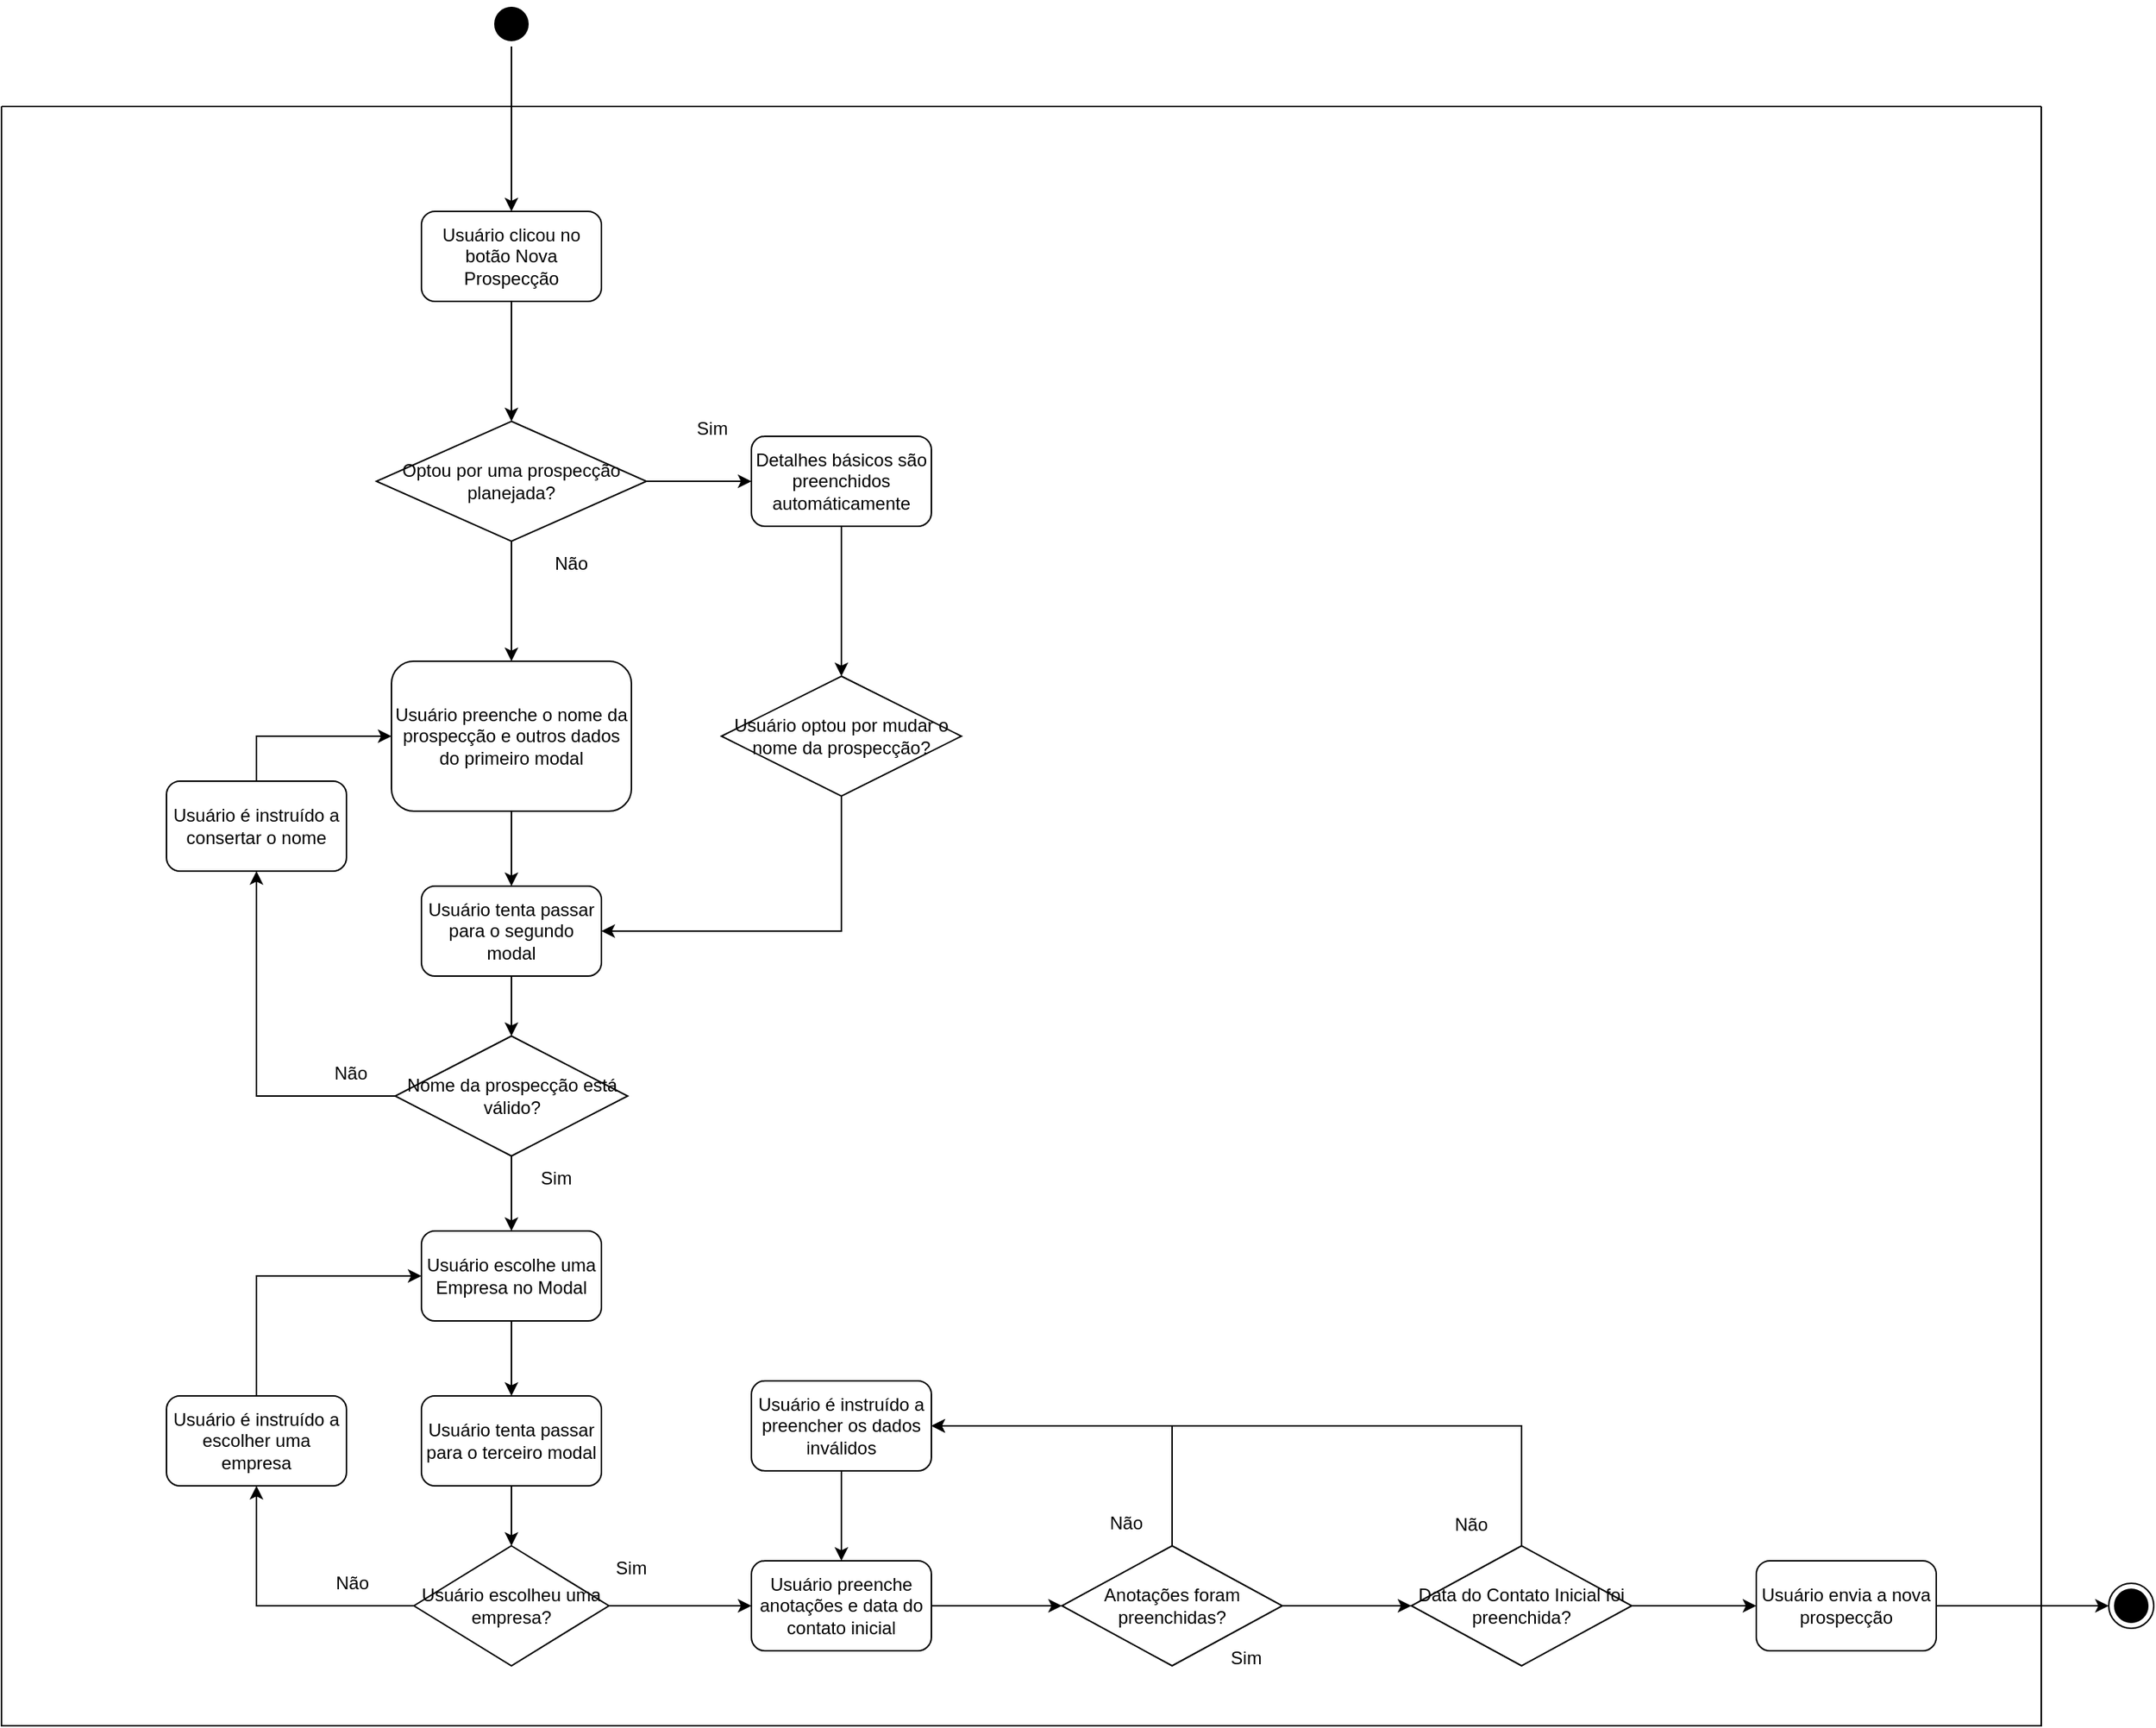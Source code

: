<mxfile version="23.0.2" type="device">
  <diagram name="Página-1" id="69ld6kQDkrkB7i7p9fLL">
    <mxGraphModel dx="2336" dy="1954" grid="1" gridSize="10" guides="1" tooltips="1" connect="1" arrows="1" fold="1" page="1" pageScale="1" pageWidth="827" pageHeight="1169" math="0" shadow="0">
      <root>
        <mxCell id="0" />
        <mxCell id="1" parent="0" />
        <mxCell id="Q0UdsqXWPpa9kZ5S-anC-33" style="edgeStyle=orthogonalEdgeStyle;rounded=0;orthogonalLoop=1;jettySize=auto;html=1;" edge="1" parent="1" source="Q0UdsqXWPpa9kZ5S-anC-1" target="Q0UdsqXWPpa9kZ5S-anC-2">
          <mxGeometry relative="1" as="geometry" />
        </mxCell>
        <mxCell id="Q0UdsqXWPpa9kZ5S-anC-1" value="Usuário clicou no botão Nova Prospecção" style="rounded=1;whiteSpace=wrap;html=1;" vertex="1" parent="1">
          <mxGeometry x="220" y="50" width="120" height="60" as="geometry" />
        </mxCell>
        <mxCell id="Q0UdsqXWPpa9kZ5S-anC-28" style="edgeStyle=orthogonalEdgeStyle;rounded=0;orthogonalLoop=1;jettySize=auto;html=1;" edge="1" parent="1" source="Q0UdsqXWPpa9kZ5S-anC-2" target="Q0UdsqXWPpa9kZ5S-anC-5">
          <mxGeometry relative="1" as="geometry" />
        </mxCell>
        <mxCell id="Q0UdsqXWPpa9kZ5S-anC-29" style="edgeStyle=orthogonalEdgeStyle;rounded=0;orthogonalLoop=1;jettySize=auto;html=1;" edge="1" parent="1" source="Q0UdsqXWPpa9kZ5S-anC-2" target="Q0UdsqXWPpa9kZ5S-anC-6">
          <mxGeometry relative="1" as="geometry" />
        </mxCell>
        <mxCell id="Q0UdsqXWPpa9kZ5S-anC-2" value="Optou por uma prospecção planejada?" style="rhombus;whiteSpace=wrap;html=1;" vertex="1" parent="1">
          <mxGeometry x="190" y="190" width="180" height="80" as="geometry" />
        </mxCell>
        <mxCell id="Q0UdsqXWPpa9kZ5S-anC-3" value="Não" style="text;html=1;strokeColor=none;fillColor=none;align=center;verticalAlign=middle;whiteSpace=wrap;rounded=0;" vertex="1" parent="1">
          <mxGeometry x="290" y="270" width="60" height="30" as="geometry" />
        </mxCell>
        <mxCell id="Q0UdsqXWPpa9kZ5S-anC-4" value="Sim" style="text;html=1;strokeColor=none;fillColor=none;align=center;verticalAlign=middle;whiteSpace=wrap;rounded=0;" vertex="1" parent="1">
          <mxGeometry x="384" y="180" width="60" height="30" as="geometry" />
        </mxCell>
        <mxCell id="Q0UdsqXWPpa9kZ5S-anC-16" style="edgeStyle=orthogonalEdgeStyle;rounded=0;orthogonalLoop=1;jettySize=auto;html=1;entryX=0.5;entryY=0;entryDx=0;entryDy=0;" edge="1" parent="1" source="Q0UdsqXWPpa9kZ5S-anC-6" target="Q0UdsqXWPpa9kZ5S-anC-14">
          <mxGeometry relative="1" as="geometry" />
        </mxCell>
        <mxCell id="Q0UdsqXWPpa9kZ5S-anC-6" value="Usuário preenche o nome da prospecção e outros dados do primeiro modal" style="rounded=1;whiteSpace=wrap;html=1;" vertex="1" parent="1">
          <mxGeometry x="200" y="350" width="160" height="100" as="geometry" />
        </mxCell>
        <mxCell id="Q0UdsqXWPpa9kZ5S-anC-11" style="edgeStyle=orthogonalEdgeStyle;rounded=0;orthogonalLoop=1;jettySize=auto;html=1;" edge="1" parent="1" source="Q0UdsqXWPpa9kZ5S-anC-7" target="Q0UdsqXWPpa9kZ5S-anC-10">
          <mxGeometry relative="1" as="geometry" />
        </mxCell>
        <mxCell id="Q0UdsqXWPpa9kZ5S-anC-18" style="edgeStyle=orthogonalEdgeStyle;rounded=0;orthogonalLoop=1;jettySize=auto;html=1;" edge="1" parent="1" source="Q0UdsqXWPpa9kZ5S-anC-7" target="Q0UdsqXWPpa9kZ5S-anC-17">
          <mxGeometry relative="1" as="geometry" />
        </mxCell>
        <mxCell id="Q0UdsqXWPpa9kZ5S-anC-7" value="Nome da prospecção está válido?" style="rhombus;whiteSpace=wrap;html=1;" vertex="1" parent="1">
          <mxGeometry x="202.5" y="600" width="155" height="80" as="geometry" />
        </mxCell>
        <mxCell id="Q0UdsqXWPpa9kZ5S-anC-9" value="Não" style="text;html=1;strokeColor=none;fillColor=none;align=center;verticalAlign=middle;whiteSpace=wrap;rounded=0;" vertex="1" parent="1">
          <mxGeometry x="142.5" y="610" width="60" height="30" as="geometry" />
        </mxCell>
        <mxCell id="Q0UdsqXWPpa9kZ5S-anC-12" style="edgeStyle=orthogonalEdgeStyle;rounded=0;orthogonalLoop=1;jettySize=auto;html=1;" edge="1" parent="1" source="Q0UdsqXWPpa9kZ5S-anC-10" target="Q0UdsqXWPpa9kZ5S-anC-6">
          <mxGeometry relative="1" as="geometry">
            <Array as="points">
              <mxPoint x="110" y="400" />
            </Array>
          </mxGeometry>
        </mxCell>
        <mxCell id="Q0UdsqXWPpa9kZ5S-anC-10" value="Usuário é instruído a consertar o nome" style="rounded=1;whiteSpace=wrap;html=1;" vertex="1" parent="1">
          <mxGeometry x="50" y="430" width="120" height="60" as="geometry" />
        </mxCell>
        <mxCell id="Q0UdsqXWPpa9kZ5S-anC-15" style="edgeStyle=orthogonalEdgeStyle;rounded=0;orthogonalLoop=1;jettySize=auto;html=1;" edge="1" parent="1" source="Q0UdsqXWPpa9kZ5S-anC-14" target="Q0UdsqXWPpa9kZ5S-anC-7">
          <mxGeometry relative="1" as="geometry" />
        </mxCell>
        <mxCell id="Q0UdsqXWPpa9kZ5S-anC-14" value="Usuário tenta passar para o segundo modal" style="rounded=1;whiteSpace=wrap;html=1;" vertex="1" parent="1">
          <mxGeometry x="220" y="500" width="120" height="60" as="geometry" />
        </mxCell>
        <mxCell id="Q0UdsqXWPpa9kZ5S-anC-20" style="edgeStyle=orthogonalEdgeStyle;rounded=0;orthogonalLoop=1;jettySize=auto;html=1;" edge="1" parent="1" source="Q0UdsqXWPpa9kZ5S-anC-17" target="Q0UdsqXWPpa9kZ5S-anC-19">
          <mxGeometry relative="1" as="geometry" />
        </mxCell>
        <mxCell id="Q0UdsqXWPpa9kZ5S-anC-17" value="Usuário escolhe uma Empresa no Modal" style="rounded=1;whiteSpace=wrap;html=1;" vertex="1" parent="1">
          <mxGeometry x="220" y="730" width="120" height="60" as="geometry" />
        </mxCell>
        <mxCell id="Q0UdsqXWPpa9kZ5S-anC-25" style="edgeStyle=orthogonalEdgeStyle;rounded=0;orthogonalLoop=1;jettySize=auto;html=1;" edge="1" parent="1" source="Q0UdsqXWPpa9kZ5S-anC-19" target="Q0UdsqXWPpa9kZ5S-anC-21">
          <mxGeometry relative="1" as="geometry" />
        </mxCell>
        <mxCell id="Q0UdsqXWPpa9kZ5S-anC-19" value="Usuário tenta passar para o terceiro modal" style="rounded=1;whiteSpace=wrap;html=1;" vertex="1" parent="1">
          <mxGeometry x="220" y="840" width="120" height="60" as="geometry" />
        </mxCell>
        <mxCell id="Q0UdsqXWPpa9kZ5S-anC-23" style="edgeStyle=orthogonalEdgeStyle;rounded=0;orthogonalLoop=1;jettySize=auto;html=1;" edge="1" parent="1" source="Q0UdsqXWPpa9kZ5S-anC-21" target="Q0UdsqXWPpa9kZ5S-anC-22">
          <mxGeometry relative="1" as="geometry" />
        </mxCell>
        <mxCell id="Q0UdsqXWPpa9kZ5S-anC-41" style="edgeStyle=orthogonalEdgeStyle;rounded=0;orthogonalLoop=1;jettySize=auto;html=1;" edge="1" parent="1" source="Q0UdsqXWPpa9kZ5S-anC-21" target="Q0UdsqXWPpa9kZ5S-anC-40">
          <mxGeometry relative="1" as="geometry" />
        </mxCell>
        <mxCell id="Q0UdsqXWPpa9kZ5S-anC-21" value="Usuário escolheu uma empresa?" style="rhombus;whiteSpace=wrap;html=1;" vertex="1" parent="1">
          <mxGeometry x="215" y="940" width="130" height="80" as="geometry" />
        </mxCell>
        <mxCell id="Q0UdsqXWPpa9kZ5S-anC-24" style="edgeStyle=orthogonalEdgeStyle;rounded=0;orthogonalLoop=1;jettySize=auto;html=1;" edge="1" parent="1" source="Q0UdsqXWPpa9kZ5S-anC-22" target="Q0UdsqXWPpa9kZ5S-anC-17">
          <mxGeometry relative="1" as="geometry">
            <Array as="points">
              <mxPoint x="110" y="760" />
            </Array>
          </mxGeometry>
        </mxCell>
        <mxCell id="Q0UdsqXWPpa9kZ5S-anC-22" value="Usuário é instruído a escolher uma empresa" style="rounded=1;whiteSpace=wrap;html=1;" vertex="1" parent="1">
          <mxGeometry x="50" y="840" width="120" height="60" as="geometry" />
        </mxCell>
        <mxCell id="Q0UdsqXWPpa9kZ5S-anC-26" value="Não" style="text;html=1;strokeColor=none;fillColor=none;align=center;verticalAlign=middle;whiteSpace=wrap;rounded=0;" vertex="1" parent="1">
          <mxGeometry x="143.5" y="950" width="60" height="30" as="geometry" />
        </mxCell>
        <mxCell id="Q0UdsqXWPpa9kZ5S-anC-27" value="Sim" style="text;html=1;strokeColor=none;fillColor=none;align=center;verticalAlign=middle;whiteSpace=wrap;rounded=0;" vertex="1" parent="1">
          <mxGeometry x="280" y="680" width="60" height="30" as="geometry" />
        </mxCell>
        <mxCell id="Q0UdsqXWPpa9kZ5S-anC-31" style="edgeStyle=orthogonalEdgeStyle;rounded=0;orthogonalLoop=1;jettySize=auto;html=1;entryX=1;entryY=0.5;entryDx=0;entryDy=0;exitX=0.5;exitY=1;exitDx=0;exitDy=0;" edge="1" parent="1" source="Q0UdsqXWPpa9kZ5S-anC-30" target="Q0UdsqXWPpa9kZ5S-anC-14">
          <mxGeometry relative="1" as="geometry">
            <Array as="points">
              <mxPoint x="500" y="530" />
            </Array>
          </mxGeometry>
        </mxCell>
        <mxCell id="Q0UdsqXWPpa9kZ5S-anC-34" value="" style="swimlane;startSize=0;" vertex="1" parent="1">
          <mxGeometry x="-60" y="-20" width="1360" height="1080" as="geometry" />
        </mxCell>
        <mxCell id="Q0UdsqXWPpa9kZ5S-anC-5" value="Detalhes básicos são preenchidos automáticamente" style="rounded=1;whiteSpace=wrap;html=1;" vertex="1" parent="Q0UdsqXWPpa9kZ5S-anC-34">
          <mxGeometry x="500" y="220" width="120" height="60" as="geometry" />
        </mxCell>
        <mxCell id="Q0UdsqXWPpa9kZ5S-anC-30" value="Usuário optou por mudar o nome da prospecção?" style="rhombus;whiteSpace=wrap;html=1;" vertex="1" parent="Q0UdsqXWPpa9kZ5S-anC-34">
          <mxGeometry x="480" y="380" width="160" height="80" as="geometry" />
        </mxCell>
        <mxCell id="Q0UdsqXWPpa9kZ5S-anC-32" style="edgeStyle=orthogonalEdgeStyle;rounded=0;orthogonalLoop=1;jettySize=auto;html=1;" edge="1" parent="Q0UdsqXWPpa9kZ5S-anC-34" source="Q0UdsqXWPpa9kZ5S-anC-5" target="Q0UdsqXWPpa9kZ5S-anC-30">
          <mxGeometry relative="1" as="geometry" />
        </mxCell>
        <mxCell id="Q0UdsqXWPpa9kZ5S-anC-43" style="edgeStyle=orthogonalEdgeStyle;rounded=0;orthogonalLoop=1;jettySize=auto;html=1;" edge="1" parent="Q0UdsqXWPpa9kZ5S-anC-34" source="Q0UdsqXWPpa9kZ5S-anC-40" target="Q0UdsqXWPpa9kZ5S-anC-42">
          <mxGeometry relative="1" as="geometry" />
        </mxCell>
        <mxCell id="Q0UdsqXWPpa9kZ5S-anC-40" value="Usuário preenche anotações e data do contato inicial" style="rounded=1;whiteSpace=wrap;html=1;" vertex="1" parent="Q0UdsqXWPpa9kZ5S-anC-34">
          <mxGeometry x="500" y="970" width="120" height="60" as="geometry" />
        </mxCell>
        <mxCell id="Q0UdsqXWPpa9kZ5S-anC-53" style="edgeStyle=orthogonalEdgeStyle;rounded=0;orthogonalLoop=1;jettySize=auto;html=1;" edge="1" parent="Q0UdsqXWPpa9kZ5S-anC-34" source="Q0UdsqXWPpa9kZ5S-anC-42" target="Q0UdsqXWPpa9kZ5S-anC-52">
          <mxGeometry relative="1" as="geometry" />
        </mxCell>
        <mxCell id="Q0UdsqXWPpa9kZ5S-anC-57" style="edgeStyle=orthogonalEdgeStyle;rounded=0;orthogonalLoop=1;jettySize=auto;html=1;entryX=1;entryY=0.5;entryDx=0;entryDy=0;" edge="1" parent="Q0UdsqXWPpa9kZ5S-anC-34" source="Q0UdsqXWPpa9kZ5S-anC-42" target="Q0UdsqXWPpa9kZ5S-anC-44">
          <mxGeometry relative="1" as="geometry">
            <Array as="points">
              <mxPoint x="781" y="880" />
            </Array>
          </mxGeometry>
        </mxCell>
        <mxCell id="Q0UdsqXWPpa9kZ5S-anC-42" value="Anotações foram preenchidas?" style="rhombus;whiteSpace=wrap;html=1;" vertex="1" parent="Q0UdsqXWPpa9kZ5S-anC-34">
          <mxGeometry x="707" y="960" width="147" height="80" as="geometry" />
        </mxCell>
        <mxCell id="Q0UdsqXWPpa9kZ5S-anC-46" style="edgeStyle=orthogonalEdgeStyle;rounded=0;orthogonalLoop=1;jettySize=auto;html=1;" edge="1" parent="Q0UdsqXWPpa9kZ5S-anC-34" source="Q0UdsqXWPpa9kZ5S-anC-44" target="Q0UdsqXWPpa9kZ5S-anC-40">
          <mxGeometry relative="1" as="geometry" />
        </mxCell>
        <mxCell id="Q0UdsqXWPpa9kZ5S-anC-44" value="Usuário é instruído a preencher os dados inválidos" style="rounded=1;whiteSpace=wrap;html=1;" vertex="1" parent="Q0UdsqXWPpa9kZ5S-anC-34">
          <mxGeometry x="500" y="850" width="120" height="60" as="geometry" />
        </mxCell>
        <mxCell id="Q0UdsqXWPpa9kZ5S-anC-48" value="Não" style="text;html=1;strokeColor=none;fillColor=none;align=center;verticalAlign=middle;whiteSpace=wrap;rounded=0;" vertex="1" parent="Q0UdsqXWPpa9kZ5S-anC-34">
          <mxGeometry x="720" y="930" width="60" height="30" as="geometry" />
        </mxCell>
        <mxCell id="Q0UdsqXWPpa9kZ5S-anC-49" value="Sim" style="text;html=1;strokeColor=none;fillColor=none;align=center;verticalAlign=middle;whiteSpace=wrap;rounded=0;" vertex="1" parent="Q0UdsqXWPpa9kZ5S-anC-34">
          <mxGeometry x="800" y="1020" width="60" height="30" as="geometry" />
        </mxCell>
        <mxCell id="Q0UdsqXWPpa9kZ5S-anC-50" value="Sim" style="text;html=1;strokeColor=none;fillColor=none;align=center;verticalAlign=middle;whiteSpace=wrap;rounded=0;" vertex="1" parent="Q0UdsqXWPpa9kZ5S-anC-34">
          <mxGeometry x="390" y="960" width="60" height="30" as="geometry" />
        </mxCell>
        <mxCell id="Q0UdsqXWPpa9kZ5S-anC-59" style="edgeStyle=orthogonalEdgeStyle;rounded=0;orthogonalLoop=1;jettySize=auto;html=1;entryX=1;entryY=0.5;entryDx=0;entryDy=0;" edge="1" parent="Q0UdsqXWPpa9kZ5S-anC-34" source="Q0UdsqXWPpa9kZ5S-anC-52" target="Q0UdsqXWPpa9kZ5S-anC-44">
          <mxGeometry relative="1" as="geometry">
            <Array as="points">
              <mxPoint x="1013" y="880" />
            </Array>
          </mxGeometry>
        </mxCell>
        <mxCell id="Q0UdsqXWPpa9kZ5S-anC-62" style="edgeStyle=orthogonalEdgeStyle;rounded=0;orthogonalLoop=1;jettySize=auto;html=1;" edge="1" parent="Q0UdsqXWPpa9kZ5S-anC-34" source="Q0UdsqXWPpa9kZ5S-anC-52" target="Q0UdsqXWPpa9kZ5S-anC-61">
          <mxGeometry relative="1" as="geometry" />
        </mxCell>
        <mxCell id="Q0UdsqXWPpa9kZ5S-anC-52" value="Data do Contato Inicial foi preenchida?" style="rhombus;whiteSpace=wrap;html=1;" vertex="1" parent="Q0UdsqXWPpa9kZ5S-anC-34">
          <mxGeometry x="940" y="960" width="147" height="80" as="geometry" />
        </mxCell>
        <mxCell id="Q0UdsqXWPpa9kZ5S-anC-60" value="Não" style="text;html=1;strokeColor=none;fillColor=none;align=center;verticalAlign=middle;whiteSpace=wrap;rounded=0;" vertex="1" parent="Q0UdsqXWPpa9kZ5S-anC-34">
          <mxGeometry x="950" y="931" width="60" height="30" as="geometry" />
        </mxCell>
        <mxCell id="Q0UdsqXWPpa9kZ5S-anC-61" value="Usuário envia a nova prospecção" style="rounded=1;whiteSpace=wrap;html=1;" vertex="1" parent="Q0UdsqXWPpa9kZ5S-anC-34">
          <mxGeometry x="1170" y="970" width="120" height="60" as="geometry" />
        </mxCell>
        <mxCell id="Q0UdsqXWPpa9kZ5S-anC-35" value="" style="ellipse;html=1;shape=endState;fillColor=#000000;strokeColor=#000000;" vertex="1" parent="1">
          <mxGeometry x="1345" y="965" width="30" height="30" as="geometry" />
        </mxCell>
        <mxCell id="Q0UdsqXWPpa9kZ5S-anC-39" style="edgeStyle=orthogonalEdgeStyle;rounded=0;orthogonalLoop=1;jettySize=auto;html=1;" edge="1" parent="1" source="Q0UdsqXWPpa9kZ5S-anC-37" target="Q0UdsqXWPpa9kZ5S-anC-1">
          <mxGeometry relative="1" as="geometry" />
        </mxCell>
        <mxCell id="Q0UdsqXWPpa9kZ5S-anC-37" value="" style="ellipse;html=1;shape=startState;fillColor=#000000;strokeColor=#000000;" vertex="1" parent="1">
          <mxGeometry x="265" y="-90" width="30" height="30" as="geometry" />
        </mxCell>
        <mxCell id="Q0UdsqXWPpa9kZ5S-anC-64" style="edgeStyle=orthogonalEdgeStyle;rounded=0;orthogonalLoop=1;jettySize=auto;html=1;entryX=0;entryY=0.5;entryDx=0;entryDy=0;" edge="1" parent="1" source="Q0UdsqXWPpa9kZ5S-anC-61" target="Q0UdsqXWPpa9kZ5S-anC-35">
          <mxGeometry relative="1" as="geometry" />
        </mxCell>
      </root>
    </mxGraphModel>
  </diagram>
</mxfile>
